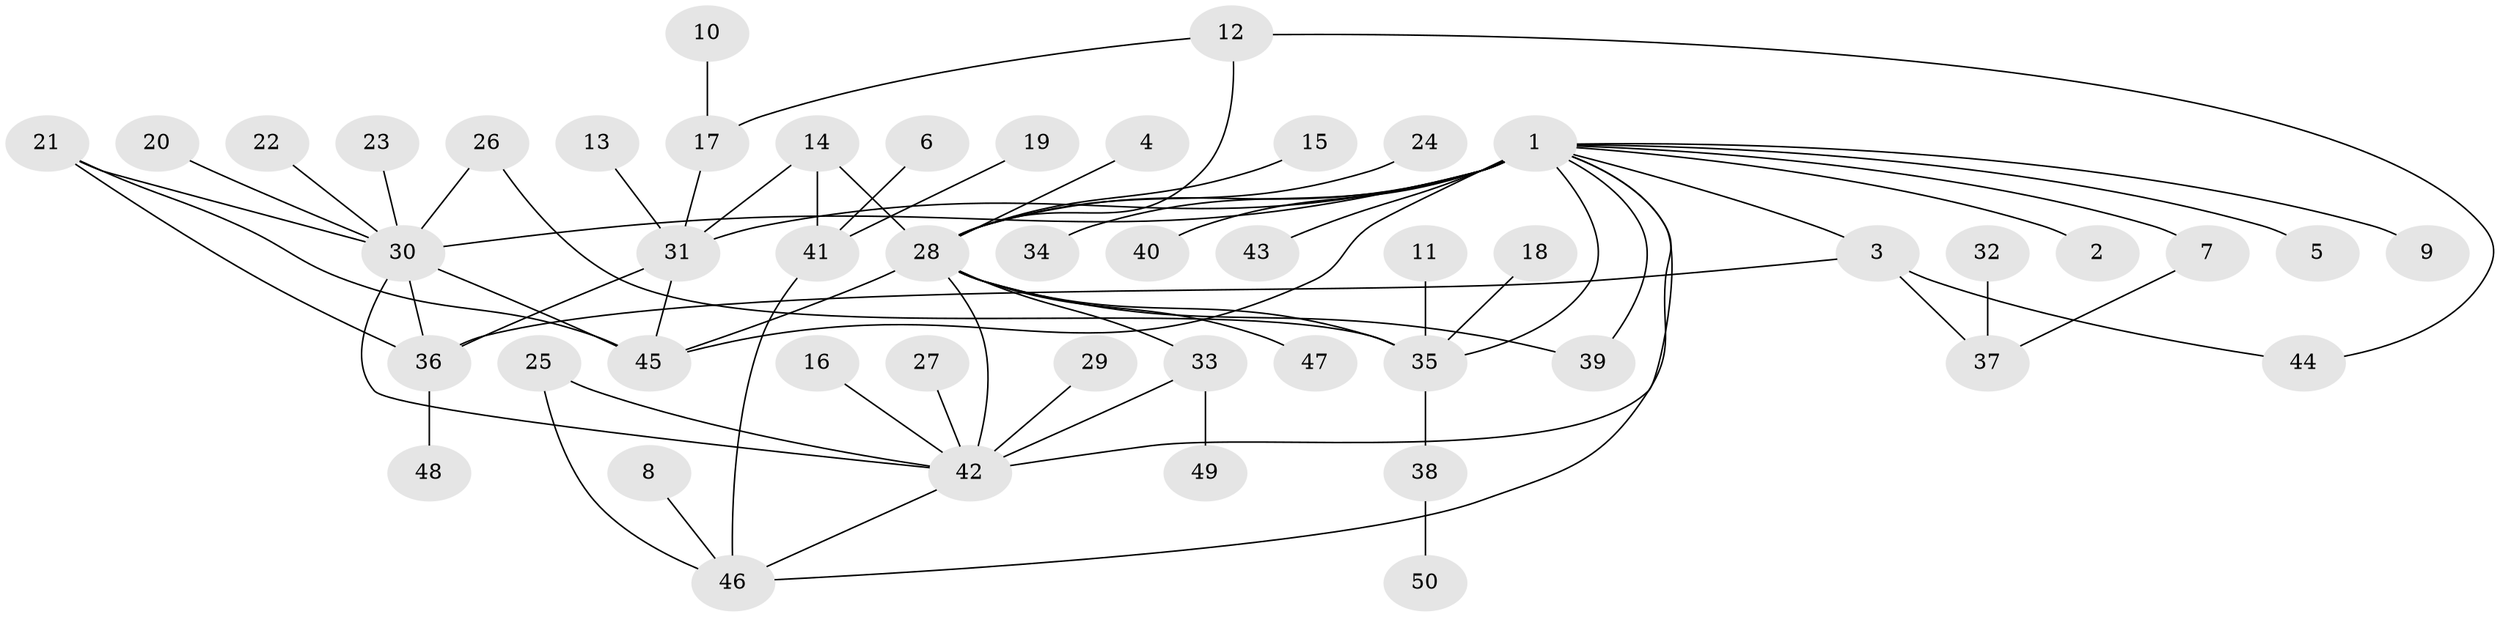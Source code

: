 // original degree distribution, {14: 0.010101010101010102, 9: 0.010101010101010102, 6: 0.050505050505050504, 1: 0.5252525252525253, 3: 0.15151515151515152, 13: 0.010101010101010102, 4: 0.04040404040404041, 17: 0.010101010101010102, 10: 0.010101010101010102, 5: 0.030303030303030304, 2: 0.1414141414141414, 7: 0.010101010101010102}
// Generated by graph-tools (version 1.1) at 2025/26/03/09/25 03:26:04]
// undirected, 50 vertices, 69 edges
graph export_dot {
graph [start="1"]
  node [color=gray90,style=filled];
  1;
  2;
  3;
  4;
  5;
  6;
  7;
  8;
  9;
  10;
  11;
  12;
  13;
  14;
  15;
  16;
  17;
  18;
  19;
  20;
  21;
  22;
  23;
  24;
  25;
  26;
  27;
  28;
  29;
  30;
  31;
  32;
  33;
  34;
  35;
  36;
  37;
  38;
  39;
  40;
  41;
  42;
  43;
  44;
  45;
  46;
  47;
  48;
  49;
  50;
  1 -- 2 [weight=1.0];
  1 -- 3 [weight=1.0];
  1 -- 5 [weight=1.0];
  1 -- 7 [weight=1.0];
  1 -- 9 [weight=1.0];
  1 -- 28 [weight=2.0];
  1 -- 30 [weight=2.0];
  1 -- 31 [weight=1.0];
  1 -- 34 [weight=2.0];
  1 -- 35 [weight=1.0];
  1 -- 39 [weight=1.0];
  1 -- 40 [weight=1.0];
  1 -- 42 [weight=1.0];
  1 -- 43 [weight=1.0];
  1 -- 45 [weight=1.0];
  1 -- 46 [weight=1.0];
  3 -- 36 [weight=1.0];
  3 -- 37 [weight=1.0];
  3 -- 44 [weight=1.0];
  4 -- 28 [weight=1.0];
  6 -- 41 [weight=1.0];
  7 -- 37 [weight=1.0];
  8 -- 46 [weight=1.0];
  10 -- 17 [weight=1.0];
  11 -- 35 [weight=2.0];
  12 -- 17 [weight=1.0];
  12 -- 28 [weight=1.0];
  12 -- 44 [weight=1.0];
  13 -- 31 [weight=1.0];
  14 -- 28 [weight=1.0];
  14 -- 31 [weight=1.0];
  14 -- 41 [weight=1.0];
  15 -- 28 [weight=1.0];
  16 -- 42 [weight=1.0];
  17 -- 31 [weight=1.0];
  18 -- 35 [weight=1.0];
  19 -- 41 [weight=1.0];
  20 -- 30 [weight=1.0];
  21 -- 30 [weight=1.0];
  21 -- 36 [weight=1.0];
  21 -- 45 [weight=1.0];
  22 -- 30 [weight=1.0];
  23 -- 30 [weight=1.0];
  24 -- 28 [weight=1.0];
  25 -- 42 [weight=1.0];
  25 -- 46 [weight=1.0];
  26 -- 30 [weight=1.0];
  26 -- 35 [weight=1.0];
  27 -- 42 [weight=1.0];
  28 -- 33 [weight=1.0];
  28 -- 35 [weight=1.0];
  28 -- 39 [weight=1.0];
  28 -- 42 [weight=2.0];
  28 -- 45 [weight=1.0];
  28 -- 47 [weight=1.0];
  29 -- 42 [weight=1.0];
  30 -- 36 [weight=1.0];
  30 -- 42 [weight=1.0];
  30 -- 45 [weight=1.0];
  31 -- 36 [weight=1.0];
  31 -- 45 [weight=1.0];
  32 -- 37 [weight=1.0];
  33 -- 42 [weight=1.0];
  33 -- 49 [weight=1.0];
  35 -- 38 [weight=1.0];
  36 -- 48 [weight=1.0];
  38 -- 50 [weight=1.0];
  41 -- 46 [weight=1.0];
  42 -- 46 [weight=1.0];
}
